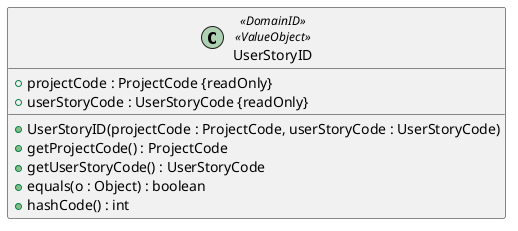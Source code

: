 @startuml

class UserStoryID <<DomainID>><<ValueObject>> {
    + projectCode : ProjectCode {readOnly}
    + userStoryCode : UserStoryCode {readOnly}

    +UserStoryID(projectCode : ProjectCode, userStoryCode : UserStoryCode)
    +getProjectCode() : ProjectCode
    +getUserStoryCode() : UserStoryCode
    +equals(o : Object) : boolean
    +hashCode() : int

}

@enduml